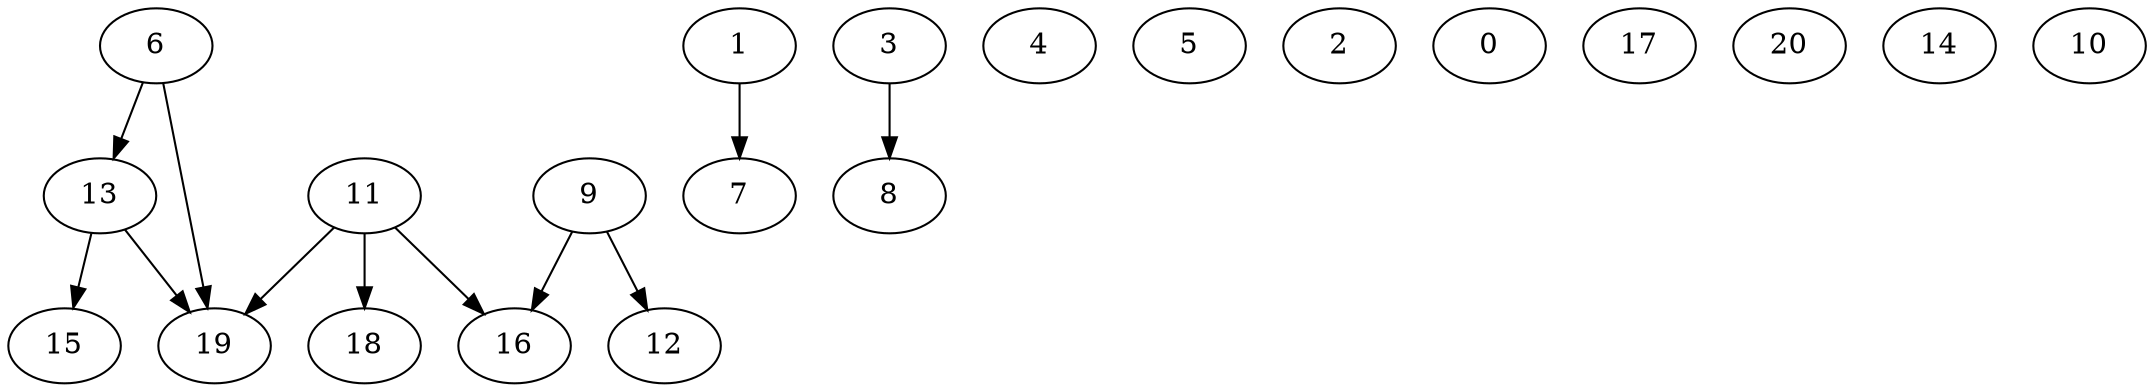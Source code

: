 digraph "Random_Nodes_21_Density_0.52_CCR_0.10_WeightType_Random_GB" {
	graph ["Duplicate states"=0,
		GraphType=Random,
		"Max states in OPEN"=0,
		Modes="120000ms; topo-ordered tasks, ; Pruning: task equivalence, fixed order ready list, ; F-value: ; Optimisation: best schedule length (\
SL) optimisation on equal, ",
		NumberOfTasks=21,
		"Pruned using list schedule length"=1,
		"States removed from OPEN"=0,
		TargetSystem="Homogeneous-16",
		"Time to schedule (ms)"=125,
		"Total idle time"=15,
		"Total schedule length"=95,
		"Total sequential time"=444,
		"Total states created"=2
	];
	6	["Finish time"=28,
		Processor=0,
		"Start time"=0,
		Weight=28];
	13	["Finish time"=63,
		Processor=0,
		"Start time"=28,
		Weight=35];
	6 -> 13	[Weight=3];
	19	["Finish time"=95,
		Processor=0,
		"Start time"=63,
		Weight=32];
	6 -> 19	[Weight=2];
	13 -> 19	[Weight=6];
	15	["Finish time"=77,
		Processor=1,
		"Start time"=66,
		Weight=11];
	13 -> 15	[Weight=3];
	11	["Finish time"=28,
		Processor=1,
		"Start time"=0,
		Weight=28];
	11 -> 19	[Weight=7];
	18	["Finish time"=53,
		Processor=1,
		"Start time"=28,
		Weight=25];
	11 -> 18	[Weight=7];
	16	["Finish time"=48,
		Processor=4,
		"Start time"=34,
		Weight=14];
	11 -> 16	[Weight=6];
	1	["Finish time"=18,
		Processor=2,
		"Start time"=0,
		Weight=18];
	7	["Finish time"=50,
		Processor=2,
		"Start time"=18,
		Weight=32];
	1 -> 7	[Weight=2];
	3	["Finish time"=18,
		Processor=3,
		"Start time"=0,
		Weight=18];
	8	["Finish time"=39,
		Processor=3,
		"Start time"=18,
		Weight=21];
	3 -> 8	[Weight=2];
	9	["Finish time"=14,
		Processor=4,
		"Start time"=0,
		Weight=14];
	12	["Finish time"=32,
		Processor=4,
		"Start time"=14,
		Weight=18];
	9 -> 12	[Weight=4];
	9 -> 16	[Weight=2];
	4	["Finish time"=25,
		Processor=5,
		"Start time"=0,
		Weight=25];
	5	["Finish time"=25,
		Processor=6,
		"Start time"=0,
		Weight=25];
	2	["Finish time"=21,
		Processor=7,
		"Start time"=0,
		Weight=21];
	0	["Finish time"=18,
		Processor=8,
		"Start time"=0,
		Weight=18];
	17	["Finish time"=18,
		Processor=9,
		"Start time"=0,
		Weight=18];
	20	["Finish time"=18,
		Processor=10,
		"Start time"=0,
		Weight=18];
	14	["Finish time"=14,
		Processor=11,
		"Start time"=0,
		Weight=14];
	10	["Finish time"=11,
		Processor=12,
		"Start time"=0,
		Weight=11];
}
